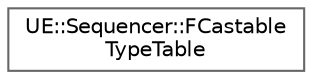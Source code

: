 digraph "Graphical Class Hierarchy"
{
 // INTERACTIVE_SVG=YES
 // LATEX_PDF_SIZE
  bgcolor="transparent";
  edge [fontname=Helvetica,fontsize=10,labelfontname=Helvetica,labelfontsize=10];
  node [fontname=Helvetica,fontsize=10,shape=box,height=0.2,width=0.4];
  rankdir="LR";
  Node0 [id="Node000000",label="UE::Sequencer::FCastable\lTypeTable",height=0.2,width=0.4,color="grey40", fillcolor="white", style="filled",URL="$d3/dc0/structUE_1_1Sequencer_1_1FCastableTypeTable.html",tooltip=" "];
}

